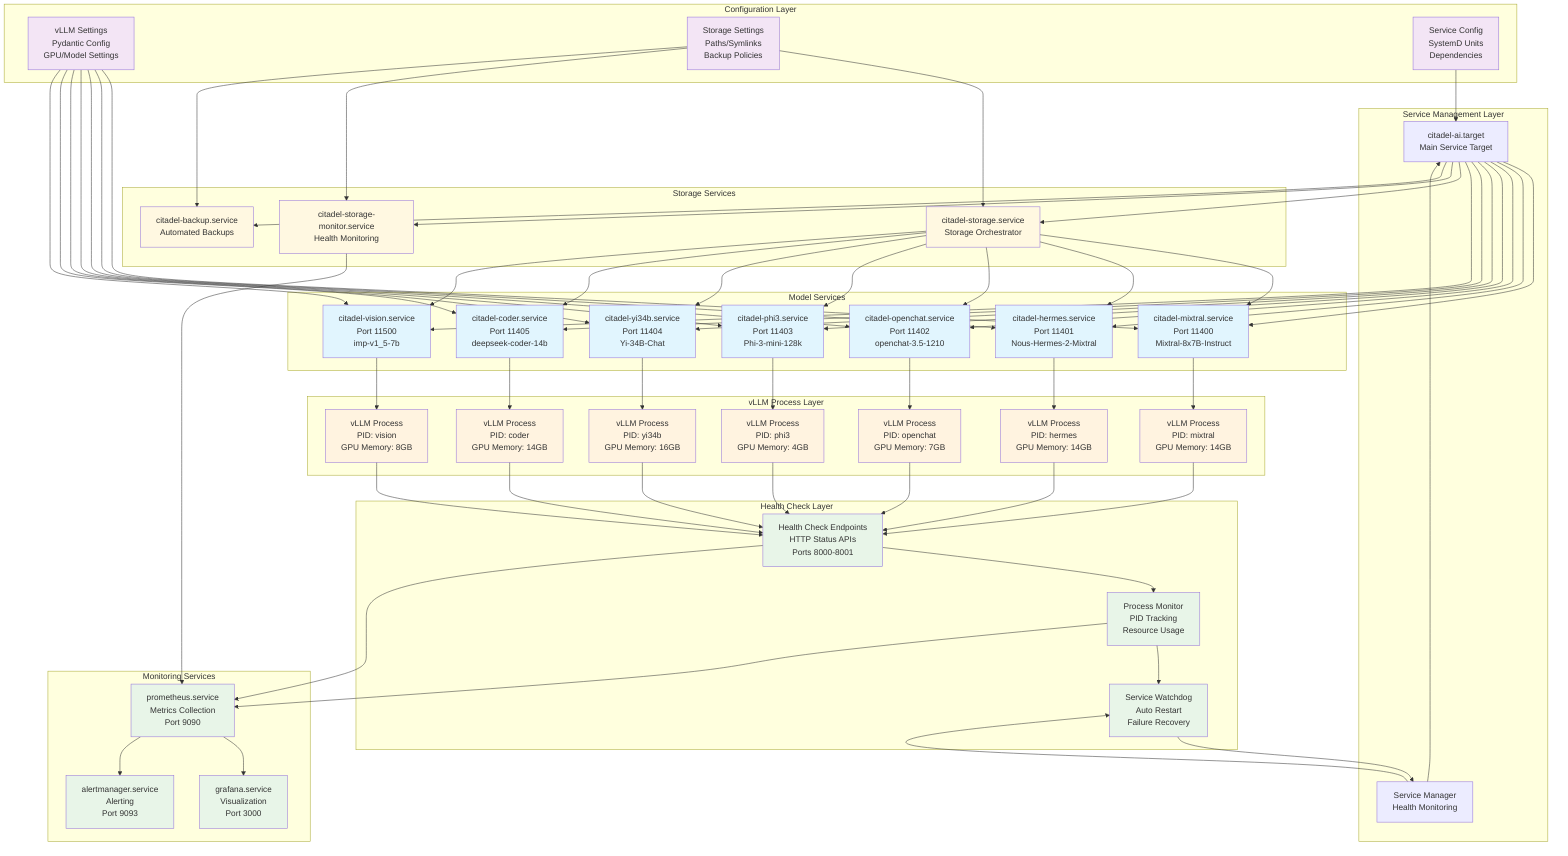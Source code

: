 graph TB
    subgraph "Service Management Layer"
        SystemDTarget[citadel-ai.target<br/>Main Service Target]
        ServiceManager[Service Manager<br/>Health Monitoring]
    end
    
    subgraph "Model Services"
        MixtralSvc[citadel-mixtral.service<br/>Port 11400<br/>Mixtral-8x7B-Instruct]
        HermesSvc[citadel-hermes.service<br/>Port 11401<br/>Nous-Hermes-2-Mixtral]
        OpenChatSvc[citadel-openchat.service<br/>Port 11402<br/>openchat-3.5-1210]
        Phi3Svc[citadel-phi3.service<br/>Port 11403<br/>Phi-3-mini-128k]
        Yi34BSvc[citadel-yi34b.service<br/>Port 11404<br/>Yi-34B-Chat]
        CoderSvc[citadel-coder.service<br/>Port 11405<br/>deepseek-coder-14b]
        VisionSvc[citadel-vision.service<br/>Port 11500<br/>imp-v1_5-7b]
    end
    
    subgraph "Storage Services"
        StorageOrchSvc[citadel-storage.service<br/>Storage Orchestrator]
        StorageMonSvc[citadel-storage-monitor.service<br/>Health Monitoring]
        BackupSvc[citadel-backup.service<br/>Automated Backups]
    end
    
    subgraph "Monitoring Services"
        PrometheusSvc[prometheus.service<br/>Metrics Collection<br/>Port 9090]
        GrafanaSvc[grafana.service<br/>Visualization<br/>Port 3000]
        AlertManagerSvc[alertmanager.service<br/>Alerting<br/>Port 9093]
    end
    
    subgraph "Configuration Layer"
        VLLMConfig[vLLM Settings<br/>Pydantic Config<br/>GPU/Model Settings]
        StorageConfig[Storage Settings<br/>Paths/Symlinks<br/>Backup Policies]
        ServiceConfig[Service Config<br/>SystemD Units<br/>Dependencies]
    end
    
    subgraph "vLLM Process Layer"
        MixtralProc[vLLM Process<br/>PID: mixtral<br/>GPU Memory: 14GB]
        HermesProc[vLLM Process<br/>PID: hermes<br/>GPU Memory: 14GB]
        OpenChatProc[vLLM Process<br/>PID: openchat<br/>GPU Memory: 7GB]
        Phi3Proc[vLLM Process<br/>PID: phi3<br/>GPU Memory: 4GB]
        Yi34BProc[vLLM Process<br/>PID: yi34b<br/>GPU Memory: 16GB]
        CoderProc[vLLM Process<br/>PID: coder<br/>GPU Memory: 14GB]
        VisionProc[vLLM Process<br/>PID: vision<br/>GPU Memory: 8GB]
    end
    
    subgraph "Health Check Layer"
        HealthEndpoints[Health Check Endpoints<br/>HTTP Status APIs<br/>Ports 8000-8001]
        ProcessMonitor[Process Monitor<br/>PID Tracking<br/>Resource Usage]
        ServiceWatchdog[Service Watchdog<br/>Auto Restart<br/>Failure Recovery]
    end
    
    %% Service Management
    SystemDTarget --> MixtralSvc
    SystemDTarget --> HermesSvc
    SystemDTarget --> OpenChatSvc
    SystemDTarget --> Phi3Svc
    SystemDTarget --> Yi34BSvc
    SystemDTarget --> CoderSvc
    SystemDTarget --> VisionSvc
    
    SystemDTarget --> StorageOrchSvc
    SystemDTarget --> StorageMonSvc
    SystemDTarget --> BackupSvc
    
    %% Configuration Dependencies
    VLLMConfig --> MixtralSvc
    VLLMConfig --> HermesSvc
    VLLMConfig --> OpenChatSvc
    VLLMConfig --> Phi3Svc
    VLLMConfig --> Yi34BSvc
    VLLMConfig --> CoderSvc
    VLLMConfig --> VisionSvc
    
    StorageConfig --> StorageOrchSvc
    StorageConfig --> StorageMonSvc
    StorageConfig --> BackupSvc
    
    ServiceConfig --> SystemDTarget
    
    %% Service to Process
    MixtralSvc --> MixtralProc
    HermesSvc --> HermesProc
    OpenChatSvc --> OpenChatProc
    Phi3Svc --> Phi3Proc
    Yi34BSvc --> Yi34BProc
    CoderSvc --> CoderProc
    VisionSvc --> VisionProc
    
    %% Storage Dependencies
    StorageOrchSvc --> MixtralSvc
    StorageOrchSvc --> HermesSvc
    StorageOrchSvc --> OpenChatSvc
    StorageOrchSvc --> Phi3Svc
    StorageOrchSvc --> Yi34BSvc
    StorageOrchSvc --> CoderSvc
    StorageOrchSvc --> VisionSvc
    
    %% Health Monitoring
    MixtralProc --> HealthEndpoints
    HermesProc --> HealthEndpoints
    OpenChatProc --> HealthEndpoints
    Phi3Proc --> HealthEndpoints
    Yi34BProc --> HealthEndpoints
    CoderProc --> HealthEndpoints
    VisionProc --> HealthEndpoints
    
    HealthEndpoints --> ProcessMonitor
    ProcessMonitor --> ServiceWatchdog
    ServiceWatchdog --> ServiceManager
    
    %% Monitoring Integration
    HealthEndpoints --> PrometheusSvc
    StorageMonSvc --> PrometheusSvc
    ProcessMonitor --> PrometheusSvc
    
    PrometheusSvc --> GrafanaSvc
    PrometheusSvc --> AlertManagerSvc
    
    %% Service Manager Control
    ServiceManager --> SystemDTarget
    ServiceManager --> ServiceWatchdog
    
    %% Styling
    classDef serviceLayer fill:#e1f5fe
    classDef processLayer fill:#fff3e0
    classDef configLayer fill:#f3e5f5
    classDef monitorLayer fill:#e8f5e8
    classDef storageLayer fill:#fff8e1
    
    class MixtralSvc,HermesSvc,OpenChatSvc,Phi3Svc,Yi34BSvc,CoderSvc,VisionSvc serviceLayer
    class MixtralProc,HermesProc,OpenChatProc,Phi3Proc,Yi34BProc,CoderProc,VisionProc processLayer
    class VLLMConfig,StorageConfig,ServiceConfig configLayer
    class HealthEndpoints,ProcessMonitor,ServiceWatchdog,PrometheusSvc,GrafanaSvc,AlertManagerSvc monitorLayer
    class StorageOrchSvc,StorageMonSvc,BackupSvc storageLayer